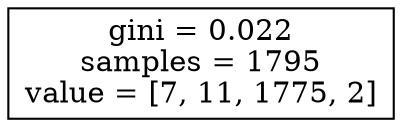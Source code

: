 digraph Tree {
node [shape=box] ;
0 [label="gini = 0.022\nsamples = 1795\nvalue = [7, 11, 1775, 2]"] ;
}